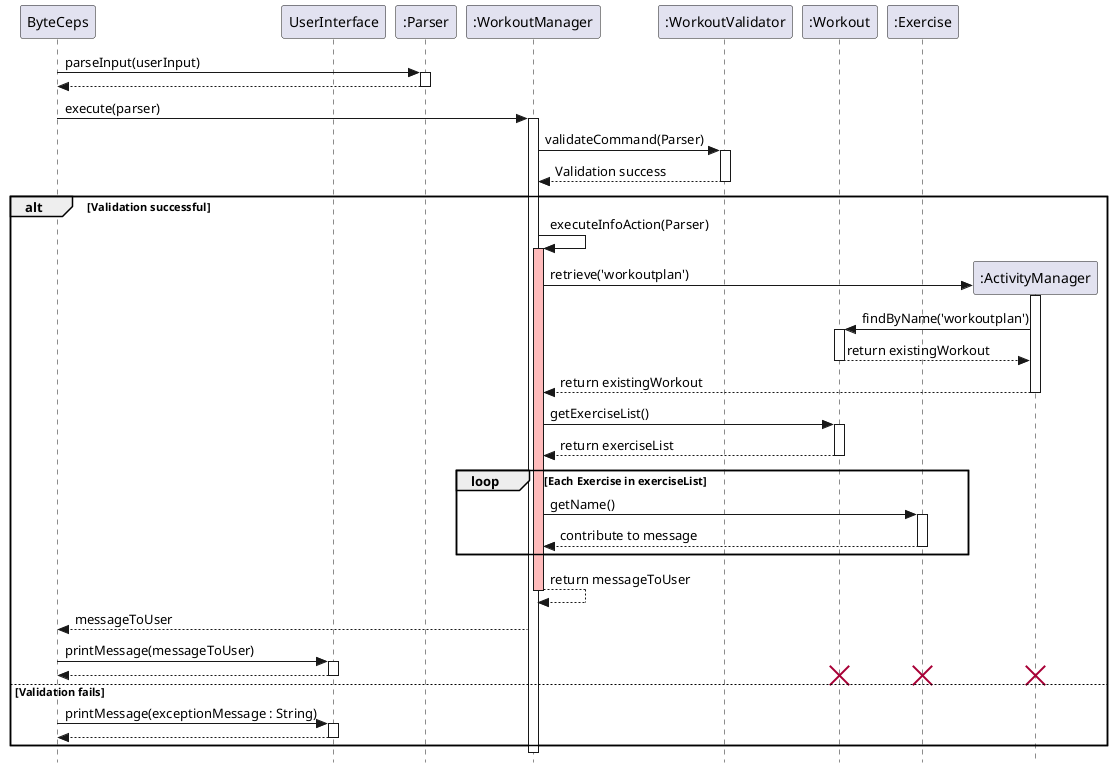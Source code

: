 @startuml SequenceDiagram

skinparam classAttributeIconSize 0
skinparam style strictuml

participant ByteCeps as User
participant UserInterface
participant ":Parser" as Parser
participant ":WorkoutManager" as WorkoutManager
participant ":WorkoutValidator" as Validator
participant ":Workout" as Workout
participant ":Exercise" as Exercise

User -> Parser : parseInput(userInput)
activate Parser
User <-- Parser
deactivate Parser

User -> WorkoutManager : execute(parser)
activate WorkoutManager

WorkoutManager -> Validator : validateCommand(Parser)
activate Validator
Validator --> WorkoutManager : Validation success
deactivate Validator

alt Validation successful

    WorkoutManager -> WorkoutManager : executeInfoAction(Parser)
    activate WorkoutManager #FFBBBB

    create ":ActivityManager" as ActivityManager
    WorkoutManager -> ActivityManager : retrieve('workoutplan')
    activate ActivityManager
    ActivityManager -> Workout : findByName('workoutplan')
    activate Workout
    Workout --> ActivityManager : return existingWorkout
    deactivate Workout
    ActivityManager --> WorkoutManager : return existingWorkout
    deactivate ActivityManager

    WorkoutManager -> Workout : getExerciseList()
    activate Workout
    Workout --> WorkoutManager : return exerciseList
    deactivate Workout

    loop Each Exercise in exerciseList
        WorkoutManager -> Exercise : getName()
        activate Exercise
        Exercise --> WorkoutManager : contribute to message
        deactivate Exercise
    end

    WorkoutManager --> WorkoutManager : return messageToUser
    deactivate WorkoutManager #FFBBBB
    WorkoutManager --> User : messageToUser

    User -> UserInterface: printMessage(messageToUser)
    activate UserInterface
    UserInterface --> User
    deactivate UserInterface

    destroy Workout
    destroy Exercise
    destroy ActivityManager

else Validation fails
    User -> UserInterface: printMessage(exceptionMessage : String)
    activate UserInterface
    UserInterface --> User:
    deactivate UserInterface
end

deactivate WorkoutManager
deactivate Parser

@enduml`